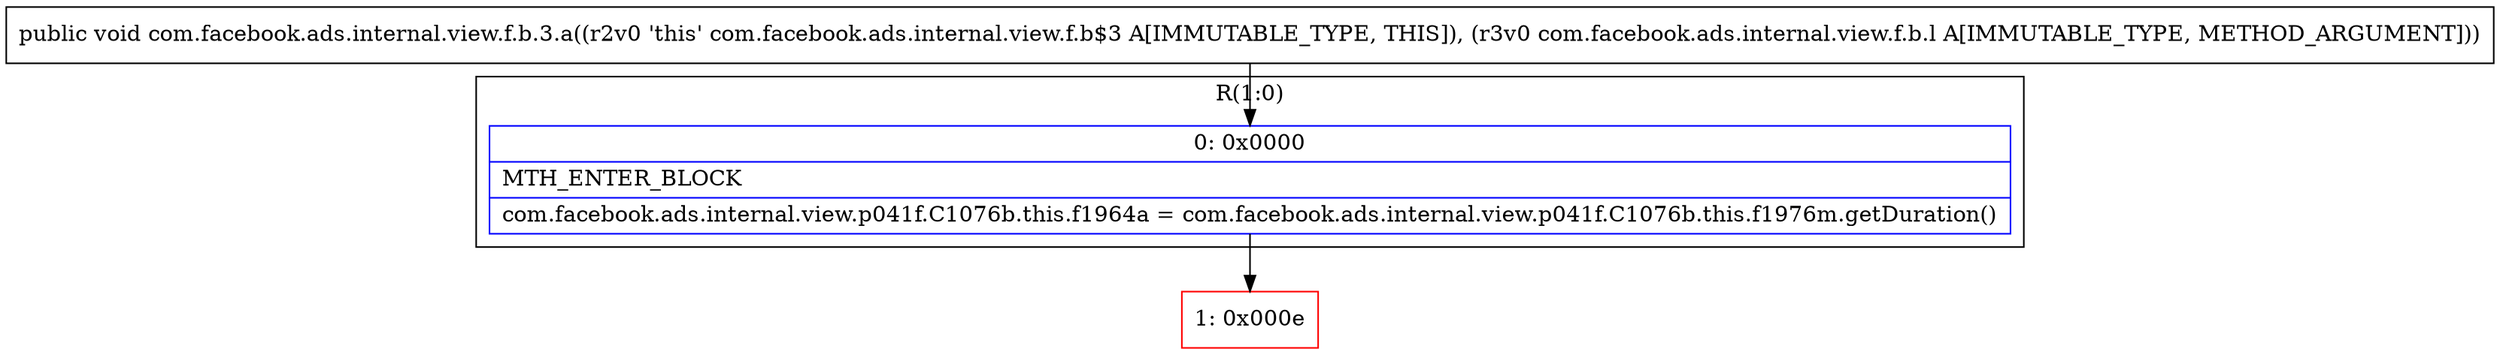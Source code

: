 digraph "CFG forcom.facebook.ads.internal.view.f.b.3.a(Lcom\/facebook\/ads\/internal\/view\/f\/b\/l;)V" {
subgraph cluster_Region_10764340 {
label = "R(1:0)";
node [shape=record,color=blue];
Node_0 [shape=record,label="{0\:\ 0x0000|MTH_ENTER_BLOCK\l|com.facebook.ads.internal.view.p041f.C1076b.this.f1964a = com.facebook.ads.internal.view.p041f.C1076b.this.f1976m.getDuration()\l}"];
}
Node_1 [shape=record,color=red,label="{1\:\ 0x000e}"];
MethodNode[shape=record,label="{public void com.facebook.ads.internal.view.f.b.3.a((r2v0 'this' com.facebook.ads.internal.view.f.b$3 A[IMMUTABLE_TYPE, THIS]), (r3v0 com.facebook.ads.internal.view.f.b.l A[IMMUTABLE_TYPE, METHOD_ARGUMENT])) }"];
MethodNode -> Node_0;
Node_0 -> Node_1;
}


